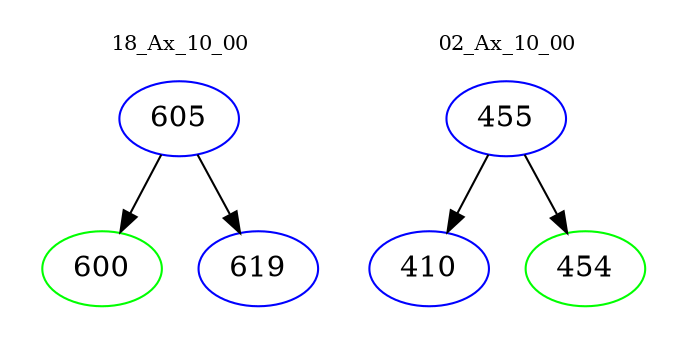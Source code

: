 digraph{
subgraph cluster_0 {
color = white
label = "18_Ax_10_00";
fontsize=10;
T0_605 [label="605", color="blue"]
T0_605 -> T0_600 [color="black"]
T0_600 [label="600", color="green"]
T0_605 -> T0_619 [color="black"]
T0_619 [label="619", color="blue"]
}
subgraph cluster_1 {
color = white
label = "02_Ax_10_00";
fontsize=10;
T1_455 [label="455", color="blue"]
T1_455 -> T1_410 [color="black"]
T1_410 [label="410", color="blue"]
T1_455 -> T1_454 [color="black"]
T1_454 [label="454", color="green"]
}
}
